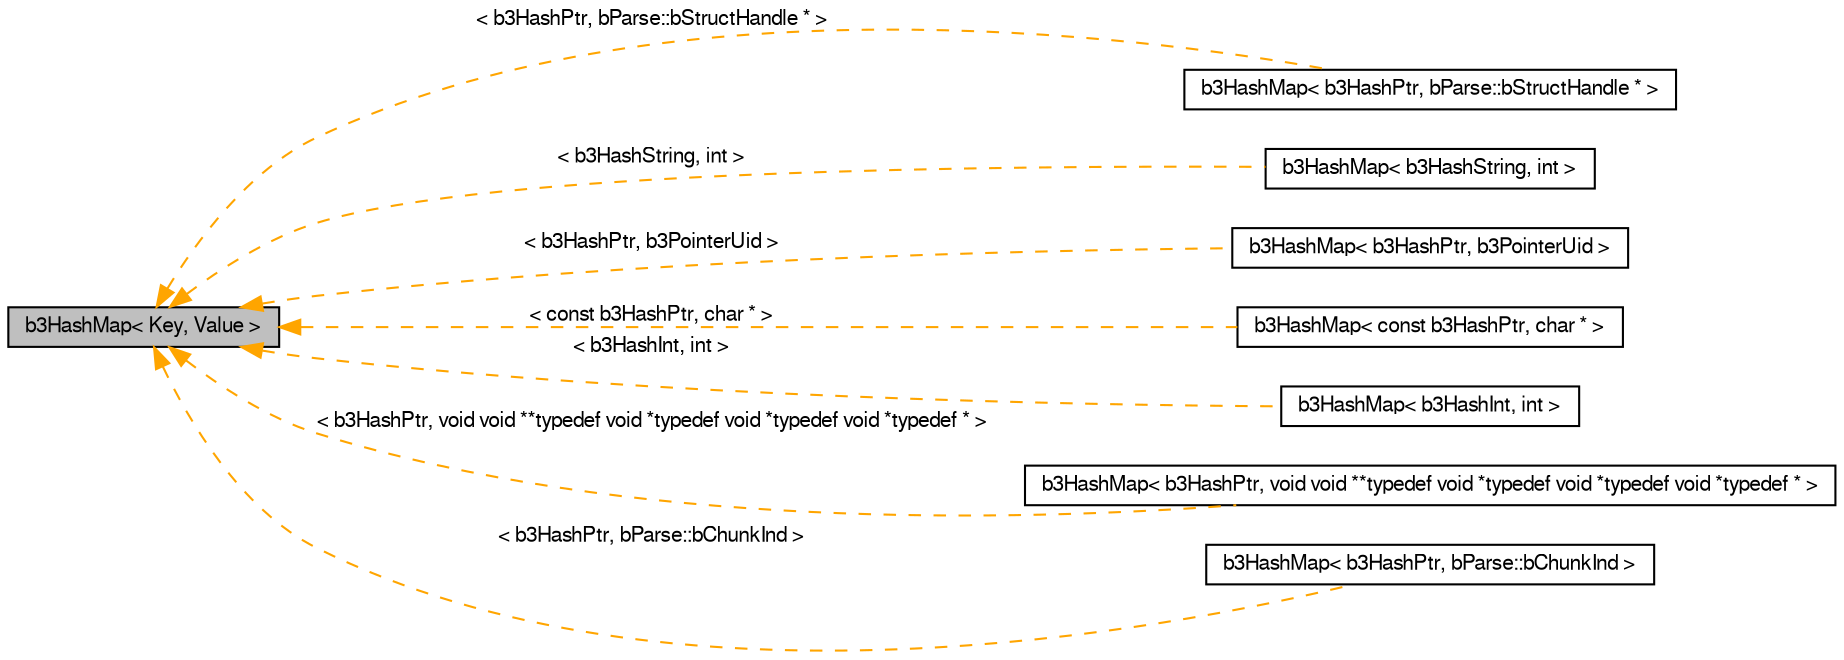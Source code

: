 digraph G
{
  bgcolor="transparent";
  edge [fontname="FreeSans",fontsize=10,labelfontname="FreeSans",labelfontsize=10];
  node [fontname="FreeSans",fontsize=10,shape=record];
  rankdir=LR;
  Node1 [label="b3HashMap\< Key, Value \>",height=0.2,width=0.4,color="black", fillcolor="grey75", style="filled" fontcolor="black"];
  Node1 -> Node2 [dir=back,color="orange",fontsize=10,style="dashed",label="\< b3HashPtr, bParse::bStructHandle * \>"];
  Node2 [label="b3HashMap\< b3HashPtr, bParse::bStructHandle * \>",height=0.2,width=0.4,color="black",URL="$classb3_hash_map.html"];
  Node1 -> Node3 [dir=back,color="orange",fontsize=10,style="dashed",label="\< b3HashString, int \>"];
  Node3 [label="b3HashMap\< b3HashString, int \>",height=0.2,width=0.4,color="black",URL="$classb3_hash_map.html"];
  Node1 -> Node4 [dir=back,color="orange",fontsize=10,style="dashed",label="\< b3HashPtr, b3PointerUid \>"];
  Node4 [label="b3HashMap\< b3HashPtr, b3PointerUid \>",height=0.2,width=0.4,color="black",URL="$classb3_hash_map.html"];
  Node1 -> Node5 [dir=back,color="orange",fontsize=10,style="dashed",label="\< const b3HashPtr, char * \>"];
  Node5 [label="b3HashMap\< const b3HashPtr, char * \>",height=0.2,width=0.4,color="black",URL="$classb3_hash_map.html"];
  Node1 -> Node6 [dir=back,color="orange",fontsize=10,style="dashed",label="\< b3HashInt, int \>"];
  Node6 [label="b3HashMap\< b3HashInt, int \>",height=0.2,width=0.4,color="black",URL="$classb3_hash_map.html"];
  Node1 -> Node7 [dir=back,color="orange",fontsize=10,style="dashed",label="\< b3HashPtr, void void **typedef void *typedef void *typedef void *typedef * \>"];
  Node7 [label="b3HashMap\< b3HashPtr, void void **typedef void *typedef void *typedef void *typedef * \>",height=0.2,width=0.4,color="black",URL="$classb3_hash_map.html"];
  Node1 -> Node8 [dir=back,color="orange",fontsize=10,style="dashed",label="\< b3HashPtr, bParse::bChunkInd \>"];
  Node8 [label="b3HashMap\< b3HashPtr, bParse::bChunkInd \>",height=0.2,width=0.4,color="black",URL="$classb3_hash_map.html"];
}
